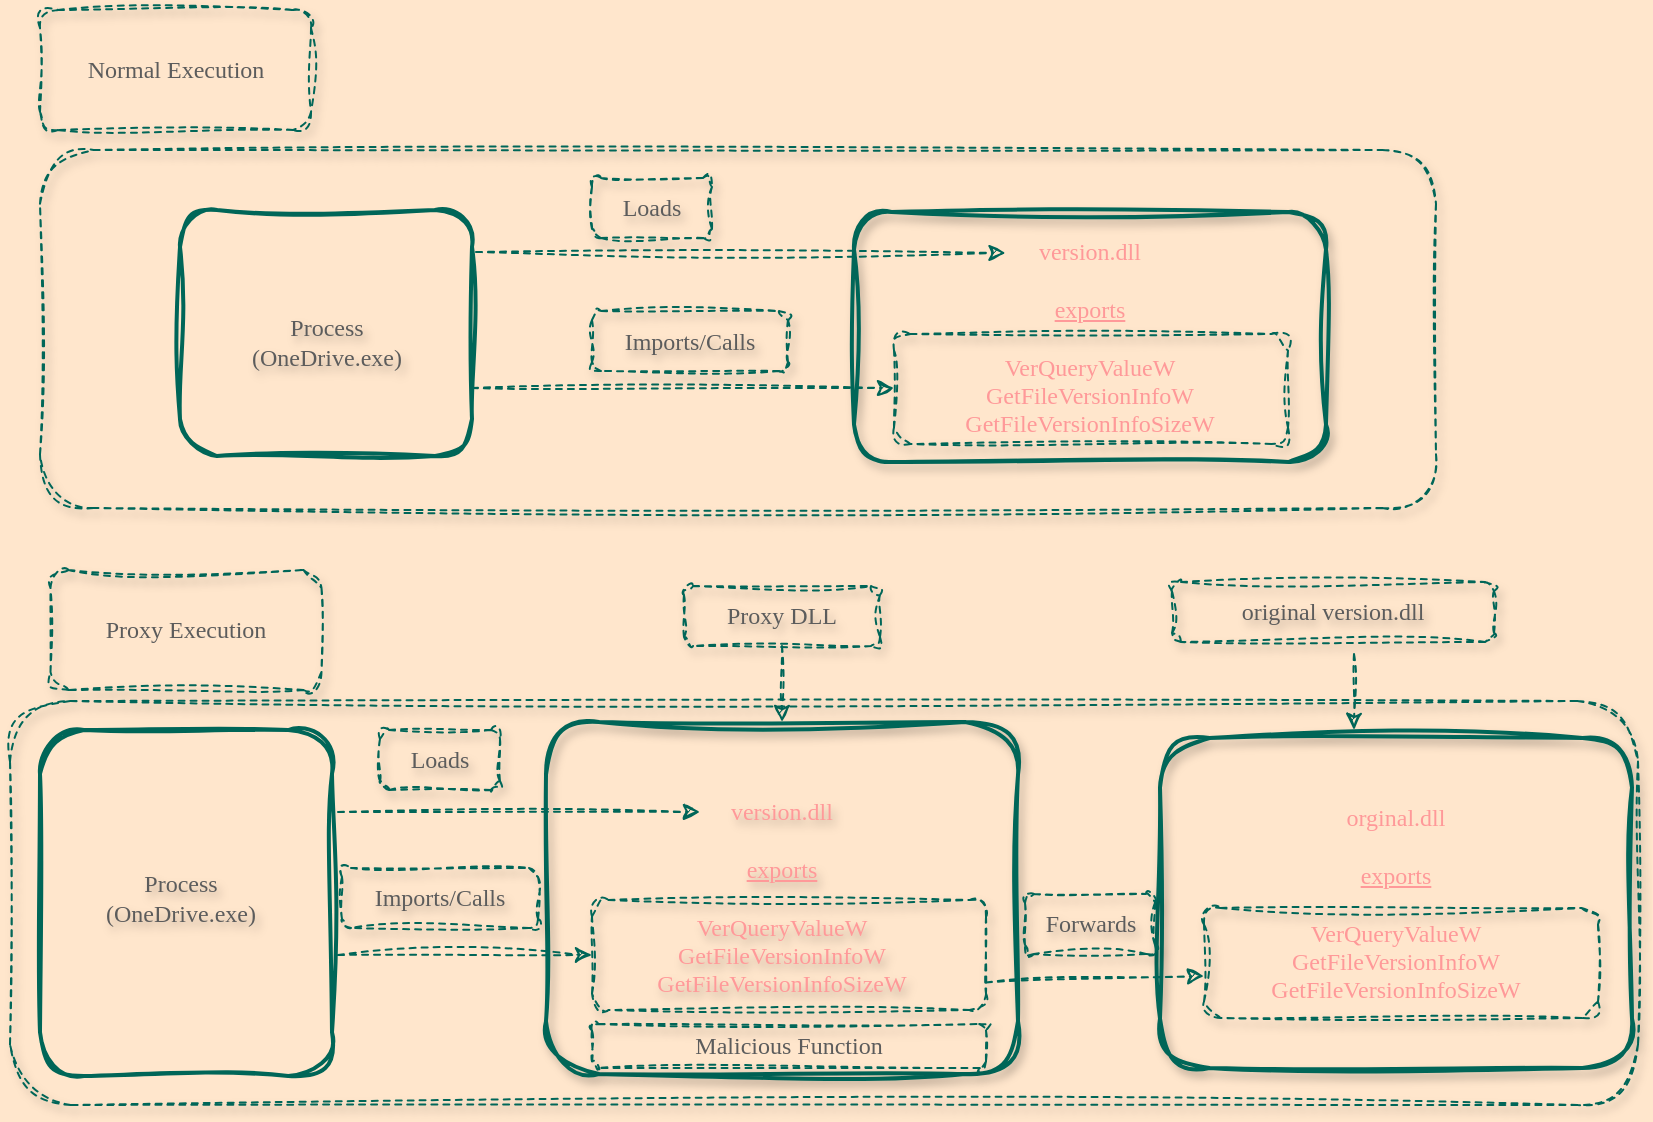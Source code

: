 <mxfile version="24.7.16">
  <diagram name="Page-1" id="5QD_O31o0pyzWz7ObHfo">
    <mxGraphModel dx="1434" dy="819" grid="0" gridSize="10" guides="1" tooltips="1" connect="1" arrows="1" fold="1" page="1" pageScale="1" pageWidth="850" pageHeight="1100" background="#FFE6CC" math="0" shadow="0">
      <root>
        <mxCell id="0" />
        <mxCell id="1" parent="0" />
        <mxCell id="PL87Uc_Rq2B-KHmNzyDa-1" value="" style="rounded=1;whiteSpace=wrap;html=1;fillColor=none;strokeColor=#006658;strokeWidth=2;labelBackgroundColor=none;fontColor=#5C5C5C;sketch=1;curveFitting=1;jiggle=2;" parent="1" vertex="1">
          <mxGeometry x="121" y="167" width="146" height="123" as="geometry" />
        </mxCell>
        <mxCell id="PL87Uc_Rq2B-KHmNzyDa-6" value="&lt;font color=&quot;#ff9999&quot; face=&quot;Garamond&quot;&gt;version.dll&lt;/font&gt;&lt;div&gt;&lt;font color=&quot;#ff9999&quot; face=&quot;Garamond&quot;&gt;&lt;br&gt;&lt;/font&gt;&lt;div&gt;&lt;font color=&quot;#ff9999&quot; face=&quot;Garamond&quot;&gt;&lt;u&gt;exports&lt;/u&gt;&lt;/font&gt;&lt;/div&gt;&lt;div&gt;&lt;span style=&quot;background-color: initial;&quot;&gt;&lt;font color=&quot;#ff9999&quot; face=&quot;Garamond&quot;&gt;&lt;br&gt;&lt;/font&gt;&lt;/span&gt;&lt;/div&gt;&lt;div&gt;&lt;span style=&quot;background-color: initial;&quot;&gt;&lt;font color=&quot;#ff9999&quot; face=&quot;Garamond&quot;&gt;VerQueryValueW&lt;/font&gt;&lt;/span&gt;&lt;/div&gt;&lt;div&gt;&lt;font color=&quot;#ff9999&quot; face=&quot;Garamond&quot;&gt;GetFileVersionInfoW&lt;/font&gt;&lt;/div&gt;&lt;div&gt;&lt;font color=&quot;#ff9999&quot; face=&quot;Garamond&quot;&gt;GetFileVersionInfoSizeW&lt;/font&gt;&lt;/div&gt;&lt;/div&gt;" style="rounded=1;whiteSpace=wrap;html=1;fillColor=none;strokeColor=#006658;strokeWidth=2;glass=1;shadow=1;labelBackgroundColor=none;fontColor=#5C5C5C;sketch=1;curveFitting=1;jiggle=2;" parent="1" vertex="1">
          <mxGeometry x="458" y="168" width="236" height="125" as="geometry" />
        </mxCell>
        <mxCell id="PL87Uc_Rq2B-KHmNzyDa-7" value="&lt;font&gt;Process&lt;br&gt;(OneDrive.exe)&lt;/font&gt;" style="text;html=1;align=center;verticalAlign=middle;whiteSpace=wrap;rounded=1;fontFamily=Garamond;textShadow=1;glass=1;shadow=1;labelBackgroundColor=none;fontColor=#5C5C5C;sketch=1;curveFitting=1;jiggle=2;" parent="1" vertex="1">
          <mxGeometry x="133.5" y="217.5" width="121" height="30" as="geometry" />
        </mxCell>
        <mxCell id="GJUrVeCOSDlDtuk8vVQv-1" value="" style="rounded=1;whiteSpace=wrap;html=1;fillColor=none;dashed=1;strokeColor=#006658;glass=1;shadow=1;fontFamily=Garamond;labelBackgroundColor=none;fontColor=#5C5C5C;sketch=1;curveFitting=1;jiggle=2;" vertex="1" parent="1">
          <mxGeometry x="478" y="229" width="197" height="55" as="geometry" />
        </mxCell>
        <mxCell id="GJUrVeCOSDlDtuk8vVQv-2" value="" style="endArrow=classic;html=1;rounded=0;entryX=0.321;entryY=0.164;entryDx=0;entryDy=0;entryPerimeter=0;dashed=1;strokeColor=#006658;labelBackgroundColor=none;fontColor=default;sketch=1;curveFitting=1;jiggle=2;" edge="1" parent="1" target="PL87Uc_Rq2B-KHmNzyDa-6">
          <mxGeometry width="50" height="50" relative="1" as="geometry">
            <mxPoint x="269" y="188" as="sourcePoint" />
            <mxPoint x="364" y="188" as="targetPoint" />
          </mxGeometry>
        </mxCell>
        <mxCell id="GJUrVeCOSDlDtuk8vVQv-3" value="" style="endArrow=classic;html=1;rounded=0;dashed=1;strokeColor=#006658;labelBackgroundColor=none;fontColor=default;sketch=1;curveFitting=1;jiggle=2;" edge="1" parent="1">
          <mxGeometry width="50" height="50" relative="1" as="geometry">
            <mxPoint x="267" y="256" as="sourcePoint" />
            <mxPoint x="478" y="256" as="targetPoint" />
          </mxGeometry>
        </mxCell>
        <mxCell id="GJUrVeCOSDlDtuk8vVQv-4" value="Loads" style="text;html=1;align=center;verticalAlign=middle;whiteSpace=wrap;rounded=1;dashed=1;fillColor=none;strokeColor=#006658;fontColor=#5C5C5C;textShadow=1;glass=1;shadow=1;fontFamily=Garamond;labelBackgroundColor=none;sketch=1;curveFitting=1;jiggle=2;" vertex="1" parent="1">
          <mxGeometry x="327" y="151" width="60" height="30" as="geometry" />
        </mxCell>
        <mxCell id="GJUrVeCOSDlDtuk8vVQv-5" value="Imports/Calls" style="text;html=1;align=center;verticalAlign=middle;whiteSpace=wrap;rounded=1;fillColor=none;strokeColor=#006658;fontColor=#5C5C5C;textShadow=1;dashed=1;glass=1;shadow=1;fontFamily=Garamond;labelBackgroundColor=none;sketch=1;curveFitting=1;jiggle=2;" vertex="1" parent="1">
          <mxGeometry x="327" y="217.5" width="98" height="30" as="geometry" />
        </mxCell>
        <mxCell id="GJUrVeCOSDlDtuk8vVQv-6" value="Normal Execution" style="rounded=1;whiteSpace=wrap;html=1;fillColor=none;strokeColor=#006658;fontColor=#5C5C5C;dashed=1;glass=1;shadow=1;fontFamily=Garamond;labelBackgroundColor=none;sketch=1;curveFitting=1;jiggle=2;" vertex="1" parent="1">
          <mxGeometry x="51" y="67" width="135.5" height="60" as="geometry" />
        </mxCell>
        <mxCell id="GJUrVeCOSDlDtuk8vVQv-7" value="Proxy Execution" style="rounded=1;whiteSpace=wrap;html=1;fillColor=none;strokeColor=#006658;fontColor=#5C5C5C;dashed=1;glass=1;shadow=1;fontFamily=Garamond;labelBackgroundColor=none;sketch=1;curveFitting=1;jiggle=2;" vertex="1" parent="1">
          <mxGeometry x="56.25" y="347" width="135.5" height="60" as="geometry" />
        </mxCell>
        <mxCell id="GJUrVeCOSDlDtuk8vVQv-8" value="" style="rounded=1;whiteSpace=wrap;html=1;sketch=1;hachureGap=4;jiggle=2;curveFitting=1;fontFamily=Architects Daughter;fontSource=https%3A%2F%2Ffonts.googleapis.com%2Fcss%3Ffamily%3DArchitects%2BDaughter;fillColor=none;dashed=1;glass=1;shadow=1;strokeColor=#006658;labelBackgroundColor=none;fontColor=#5C5C5C;" vertex="1" parent="1">
          <mxGeometry x="51" y="137" width="698" height="179" as="geometry" />
        </mxCell>
        <mxCell id="GJUrVeCOSDlDtuk8vVQv-11" value="" style="rounded=1;whiteSpace=wrap;html=1;fillColor=none;strokeColor=#006658;strokeWidth=2;labelBackgroundColor=none;fontColor=#5C5C5C;sketch=1;curveFitting=1;jiggle=2;" vertex="1" parent="1">
          <mxGeometry x="51" y="427" width="146" height="173" as="geometry" />
        </mxCell>
        <mxCell id="GJUrVeCOSDlDtuk8vVQv-12" value="&lt;font color=&quot;#ff9999&quot; face=&quot;Garamond&quot;&gt;orginal.dll&lt;/font&gt;&lt;div&gt;&lt;font color=&quot;#ff9999&quot; face=&quot;Garamond&quot;&gt;&lt;br&gt;&lt;/font&gt;&lt;div&gt;&lt;font color=&quot;#ff9999&quot; face=&quot;Garamond&quot;&gt;&lt;u&gt;exports&lt;/u&gt;&lt;/font&gt;&lt;/div&gt;&lt;div&gt;&lt;span style=&quot;background-color: initial;&quot;&gt;&lt;font color=&quot;#ff9999&quot; face=&quot;Garamond&quot;&gt;&lt;br&gt;&lt;/font&gt;&lt;/span&gt;&lt;/div&gt;&lt;div&gt;&lt;span style=&quot;background-color: initial;&quot;&gt;&lt;font color=&quot;#ff9999&quot; face=&quot;Garamond&quot;&gt;VerQueryValueW&lt;/font&gt;&lt;/span&gt;&lt;/div&gt;&lt;div&gt;&lt;font color=&quot;#ff9999&quot; face=&quot;Garamond&quot;&gt;GetFileVersionInfoW&lt;/font&gt;&lt;/div&gt;&lt;div&gt;&lt;font color=&quot;#ff9999&quot; face=&quot;Garamond&quot;&gt;GetFileVersionInfoSizeW&lt;/font&gt;&lt;/div&gt;&lt;/div&gt;" style="rounded=1;whiteSpace=wrap;html=1;fillColor=none;strokeColor=#006658;strokeWidth=2;glass=1;shadow=1;labelBackgroundColor=none;fontColor=#5C5C5C;sketch=1;curveFitting=1;jiggle=2;" vertex="1" parent="1">
          <mxGeometry x="611" y="431" width="236" height="165" as="geometry" />
        </mxCell>
        <mxCell id="GJUrVeCOSDlDtuk8vVQv-13" value="&lt;font&gt;Process&lt;br&gt;(OneDrive.exe)&lt;/font&gt;" style="text;html=1;align=center;verticalAlign=middle;whiteSpace=wrap;rounded=1;fontFamily=Garamond;textShadow=1;glass=1;shadow=1;labelBackgroundColor=none;fontColor=#5C5C5C;sketch=1;curveFitting=1;jiggle=2;" vertex="1" parent="1">
          <mxGeometry x="61" y="496" width="121" height="30" as="geometry" />
        </mxCell>
        <mxCell id="GJUrVeCOSDlDtuk8vVQv-14" value="&lt;font color=&quot;#ff9999&quot; face=&quot;Garamond&quot;&gt;version.dll&lt;/font&gt;&lt;div&gt;&lt;font color=&quot;#ff9999&quot; face=&quot;Garamond&quot;&gt;&lt;br&gt;&lt;/font&gt;&lt;div&gt;&lt;font color=&quot;#ff9999&quot; face=&quot;Garamond&quot;&gt;&lt;u&gt;exports&lt;/u&gt;&lt;/font&gt;&lt;/div&gt;&lt;div&gt;&lt;span style=&quot;background-color: initial;&quot;&gt;&lt;font color=&quot;#ff9999&quot; face=&quot;Garamond&quot;&gt;&lt;br&gt;&lt;/font&gt;&lt;/span&gt;&lt;/div&gt;&lt;div&gt;&lt;span style=&quot;background-color: initial;&quot;&gt;&lt;font color=&quot;#ff9999&quot; face=&quot;Garamond&quot;&gt;VerQueryValueW&lt;/font&gt;&lt;/span&gt;&lt;/div&gt;&lt;div&gt;&lt;font color=&quot;#ff9999&quot; face=&quot;Garamond&quot;&gt;GetFileVersionInfoW&lt;/font&gt;&lt;/div&gt;&lt;div&gt;&lt;font color=&quot;#ff9999&quot; face=&quot;Garamond&quot;&gt;GetFileVersionInfoSizeW&lt;/font&gt;&lt;/div&gt;&lt;/div&gt;" style="rounded=1;whiteSpace=wrap;html=1;fillColor=none;strokeColor=#006658;strokeWidth=2;glass=1;shadow=1;labelBackgroundColor=none;fontColor=#5C5C5C;sketch=1;curveFitting=1;jiggle=2;textShadow=1;" vertex="1" parent="1">
          <mxGeometry x="304" y="423" width="236" height="176" as="geometry" />
        </mxCell>
        <mxCell id="GJUrVeCOSDlDtuk8vVQv-16" value="" style="endArrow=classic;html=1;rounded=0;dashed=1;strokeColor=#006658;labelBackgroundColor=none;fontColor=default;sketch=1;curveFitting=1;jiggle=2;" edge="1" parent="1">
          <mxGeometry width="50" height="50" relative="1" as="geometry">
            <mxPoint x="200" y="468" as="sourcePoint" />
            <mxPoint x="381" y="468" as="targetPoint" />
          </mxGeometry>
        </mxCell>
        <mxCell id="GJUrVeCOSDlDtuk8vVQv-17" value="" style="endArrow=classic;html=1;rounded=0;dashed=1;strokeColor=#006658;labelBackgroundColor=none;fontColor=default;sketch=1;curveFitting=1;jiggle=2;entryX=0;entryY=0.5;entryDx=0;entryDy=0;" edge="1" parent="1" target="GJUrVeCOSDlDtuk8vVQv-18">
          <mxGeometry width="50" height="50" relative="1" as="geometry">
            <mxPoint x="200" y="539.5" as="sourcePoint" />
            <mxPoint x="327" y="567" as="targetPoint" />
          </mxGeometry>
        </mxCell>
        <mxCell id="GJUrVeCOSDlDtuk8vVQv-18" value="" style="rounded=1;whiteSpace=wrap;html=1;fillColor=none;dashed=1;strokeColor=#006658;glass=1;shadow=1;fontFamily=Garamond;labelBackgroundColor=none;fontColor=#5C5C5C;sketch=1;curveFitting=1;jiggle=2;" vertex="1" parent="1">
          <mxGeometry x="327" y="512" width="197" height="55" as="geometry" />
        </mxCell>
        <mxCell id="GJUrVeCOSDlDtuk8vVQv-19" value="Loads" style="text;html=1;align=center;verticalAlign=middle;whiteSpace=wrap;rounded=1;dashed=1;fillColor=none;strokeColor=#006658;fontColor=#5C5C5C;textShadow=1;glass=1;shadow=1;fontFamily=Garamond;labelBackgroundColor=none;sketch=1;curveFitting=1;jiggle=2;" vertex="1" parent="1">
          <mxGeometry x="221" y="427" width="60" height="30" as="geometry" />
        </mxCell>
        <mxCell id="GJUrVeCOSDlDtuk8vVQv-20" value="Imports/Calls" style="text;html=1;align=center;verticalAlign=middle;whiteSpace=wrap;rounded=1;fillColor=none;strokeColor=#006658;fontColor=#5C5C5C;textShadow=1;dashed=1;glass=1;shadow=1;fontFamily=Garamond;labelBackgroundColor=none;sketch=1;curveFitting=1;jiggle=2;" vertex="1" parent="1">
          <mxGeometry x="202" y="496" width="98" height="30" as="geometry" />
        </mxCell>
        <mxCell id="GJUrVeCOSDlDtuk8vVQv-22" value="" style="rounded=1;whiteSpace=wrap;html=1;fillColor=none;dashed=1;strokeColor=#006658;glass=1;shadow=1;fontFamily=Garamond;labelBackgroundColor=none;fontColor=#5C5C5C;sketch=1;curveFitting=1;jiggle=2;" vertex="1" parent="1">
          <mxGeometry x="633" y="516" width="197" height="55" as="geometry" />
        </mxCell>
        <mxCell id="GJUrVeCOSDlDtuk8vVQv-23" value="Malicious Function" style="rounded=1;whiteSpace=wrap;html=1;fillColor=none;dashed=1;strokeColor=#006658;glass=1;shadow=1;fontFamily=Garamond;labelBackgroundColor=none;fontColor=#5C5C5C;sketch=1;curveFitting=1;jiggle=2;" vertex="1" parent="1">
          <mxGeometry x="327" y="574" width="197" height="22" as="geometry" />
        </mxCell>
        <mxCell id="GJUrVeCOSDlDtuk8vVQv-25" value="Proxy DLL" style="text;html=1;align=center;verticalAlign=middle;whiteSpace=wrap;rounded=1;fillColor=none;strokeColor=#006658;fontColor=#5C5C5C;textShadow=1;dashed=1;glass=1;shadow=1;fontFamily=Garamond;labelBackgroundColor=none;sketch=1;curveFitting=1;jiggle=2;" vertex="1" parent="1">
          <mxGeometry x="373" y="355" width="98" height="30" as="geometry" />
        </mxCell>
        <mxCell id="GJUrVeCOSDlDtuk8vVQv-26" value="" style="endArrow=classic;html=1;rounded=0;dashed=1;strokeColor=#006658;labelBackgroundColor=none;fontColor=default;sketch=1;curveFitting=1;jiggle=2;entryX=0.5;entryY=0;entryDx=0;entryDy=0;exitX=0.5;exitY=1;exitDx=0;exitDy=0;" edge="1" parent="1" source="GJUrVeCOSDlDtuk8vVQv-25" target="GJUrVeCOSDlDtuk8vVQv-14">
          <mxGeometry width="50" height="50" relative="1" as="geometry">
            <mxPoint x="419" y="397" as="sourcePoint" />
            <mxPoint x="600" y="397" as="targetPoint" />
          </mxGeometry>
        </mxCell>
        <mxCell id="GJUrVeCOSDlDtuk8vVQv-27" value="" style="endArrow=classic;html=1;rounded=0;dashed=1;strokeColor=#006658;labelBackgroundColor=none;fontColor=default;sketch=1;curveFitting=1;jiggle=2;entryX=0;entryY=0.5;entryDx=0;entryDy=0;exitX=1;exitY=0.75;exitDx=0;exitDy=0;" edge="1" parent="1" source="GJUrVeCOSDlDtuk8vVQv-18">
          <mxGeometry width="50" height="50" relative="1" as="geometry">
            <mxPoint x="524" y="546" as="sourcePoint" />
            <mxPoint x="633" y="550" as="targetPoint" />
          </mxGeometry>
        </mxCell>
        <mxCell id="GJUrVeCOSDlDtuk8vVQv-28" value="original version.dll" style="text;html=1;align=center;verticalAlign=middle;whiteSpace=wrap;rounded=1;fillColor=none;strokeColor=#006658;fontColor=#5C5C5C;textShadow=1;dashed=1;glass=1;shadow=1;fontFamily=Garamond;labelBackgroundColor=none;sketch=1;curveFitting=1;jiggle=2;" vertex="1" parent="1">
          <mxGeometry x="617" y="353" width="161" height="30" as="geometry" />
        </mxCell>
        <mxCell id="GJUrVeCOSDlDtuk8vVQv-29" value="" style="endArrow=classic;html=1;rounded=0;dashed=1;strokeColor=#006658;labelBackgroundColor=none;fontColor=default;sketch=1;curveFitting=1;jiggle=2;entryX=0.5;entryY=0;entryDx=0;entryDy=0;exitX=0.5;exitY=1;exitDx=0;exitDy=0;" edge="1" parent="1">
          <mxGeometry width="50" height="50" relative="1" as="geometry">
            <mxPoint x="708" y="389" as="sourcePoint" />
            <mxPoint x="708" y="427" as="targetPoint" />
          </mxGeometry>
        </mxCell>
        <mxCell id="GJUrVeCOSDlDtuk8vVQv-30" value="Forwards" style="text;html=1;align=center;verticalAlign=middle;whiteSpace=wrap;rounded=1;fillColor=none;strokeColor=#006658;fontColor=#5C5C5C;textShadow=1;dashed=1;glass=1;shadow=1;fontFamily=Garamond;labelBackgroundColor=none;sketch=1;curveFitting=1;jiggle=2;" vertex="1" parent="1">
          <mxGeometry x="543.5" y="509" width="65" height="30" as="geometry" />
        </mxCell>
        <mxCell id="GJUrVeCOSDlDtuk8vVQv-31" value="" style="rounded=1;whiteSpace=wrap;html=1;sketch=1;hachureGap=4;jiggle=2;curveFitting=1;fontFamily=Architects Daughter;fontSource=https%3A%2F%2Ffonts.googleapis.com%2Fcss%3Ffamily%3DArchitects%2BDaughter;fillColor=none;dashed=1;glass=1;shadow=1;strokeColor=#006658;labelBackgroundColor=none;fontColor=#5C5C5C;" vertex="1" parent="1">
          <mxGeometry x="36" y="412.5" width="814" height="202" as="geometry" />
        </mxCell>
      </root>
    </mxGraphModel>
  </diagram>
</mxfile>
